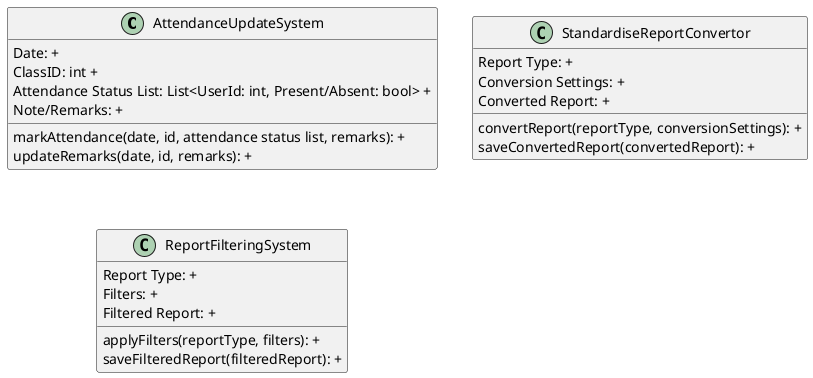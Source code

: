 @startuml attendance

class AttendanceUpdateSystem {
    Date: +
    ClassID: int +
    Attendance Status List: List<UserId: int, Present/Absent: bool> +
    Note/Remarks: +
    markAttendance(date, id, attendance status list, remarks): +
    updateRemarks(date, id, remarks): +
}

class StandardiseReportConvertor {
    Report Type: +
    Conversion Settings: +
    Converted Report: +
    convertReport(reportType, conversionSettings): +
    saveConvertedReport(convertedReport): +
}

class ReportFilteringSystem {
    Report Type: +
    Filters: +
    Filtered Report: +
    applyFilters(reportType, filters): +
    saveFilteredReport(filteredReport): +
}

@enduml
